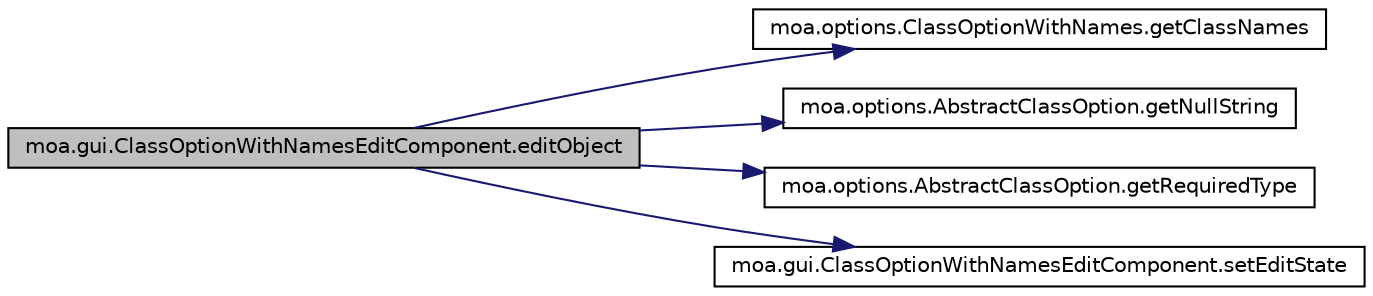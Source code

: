 digraph G
{
  edge [fontname="Helvetica",fontsize="10",labelfontname="Helvetica",labelfontsize="10"];
  node [fontname="Helvetica",fontsize="10",shape=record];
  rankdir=LR;
  Node1 [label="moa.gui.ClassOptionWithNamesEditComponent.editObject",height=0.2,width=0.4,color="black", fillcolor="grey75", style="filled" fontcolor="black"];
  Node1 -> Node2 [color="midnightblue",fontsize="10",style="solid",fontname="Helvetica"];
  Node2 [label="moa.options.ClassOptionWithNames.getClassNames",height=0.2,width=0.4,color="black", fillcolor="white", style="filled",URL="$classmoa_1_1options_1_1ClassOptionWithNames.html#ab5274f07b9bd4ff9cc32d0ac87ab4f5b"];
  Node1 -> Node3 [color="midnightblue",fontsize="10",style="solid",fontname="Helvetica"];
  Node3 [label="moa.options.AbstractClassOption.getNullString",height=0.2,width=0.4,color="black", fillcolor="white", style="filled",URL="$classmoa_1_1options_1_1AbstractClassOption.html#aeeec99e392842f18ebf301603bc974c7",tooltip="Gets the null string of this option."];
  Node1 -> Node4 [color="midnightblue",fontsize="10",style="solid",fontname="Helvetica"];
  Node4 [label="moa.options.AbstractClassOption.getRequiredType",height=0.2,width=0.4,color="black", fillcolor="white", style="filled",URL="$classmoa_1_1options_1_1AbstractClassOption.html#ae597550ead9bc0dad31d574004859751",tooltip="Gets the class type of this option."];
  Node1 -> Node5 [color="midnightblue",fontsize="10",style="solid",fontname="Helvetica"];
  Node5 [label="moa.gui.ClassOptionWithNamesEditComponent.setEditState",height=0.2,width=0.4,color="black", fillcolor="white", style="filled",URL="$classmoa_1_1gui_1_1ClassOptionWithNamesEditComponent.html#af6887a6cebf46e6acd6629bdb7948511",tooltip="Sets the state of the component."];
}
